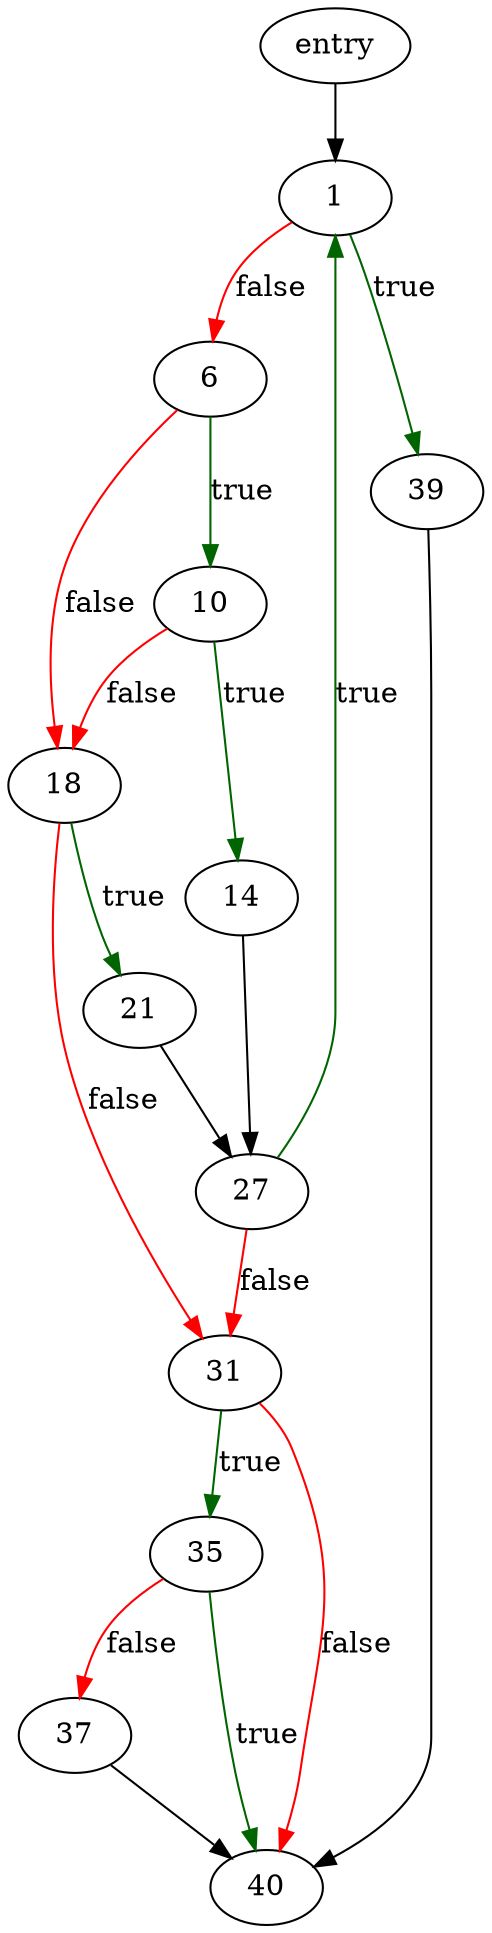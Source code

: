 digraph "open_next_file" {
	// Node definitions.
	0 [label=entry];
	1;
	6;
	10;
	14;
	18;
	21;
	27;
	31;
	35;
	37;
	39;
	40;

	// Edge definitions.
	0 -> 1;
	1 -> 6 [
		color=red
		label=false
	];
	1 -> 39 [
		color=darkgreen
		label=true
	];
	6 -> 10 [
		color=darkgreen
		label=true
	];
	6 -> 18 [
		color=red
		label=false
	];
	10 -> 14 [
		color=darkgreen
		label=true
	];
	10 -> 18 [
		color=red
		label=false
	];
	14 -> 27;
	18 -> 21 [
		color=darkgreen
		label=true
	];
	18 -> 31 [
		color=red
		label=false
	];
	21 -> 27;
	27 -> 1 [
		color=darkgreen
		label=true
	];
	27 -> 31 [
		color=red
		label=false
	];
	31 -> 35 [
		color=darkgreen
		label=true
	];
	31 -> 40 [
		color=red
		label=false
	];
	35 -> 37 [
		color=red
		label=false
	];
	35 -> 40 [
		color=darkgreen
		label=true
	];
	37 -> 40;
	39 -> 40;
}